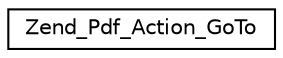 digraph G
{
  edge [fontname="Helvetica",fontsize="10",labelfontname="Helvetica",labelfontsize="10"];
  node [fontname="Helvetica",fontsize="10",shape=record];
  rankdir="LR";
  Node1 [label="Zend_Pdf_Action_GoTo",height=0.2,width=0.4,color="black", fillcolor="white", style="filled",URL="$class_zend___pdf___action___go_to.html"];
}
